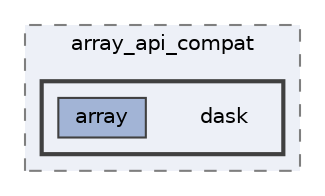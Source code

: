 digraph "/home/jam/Research/IRES-2025/dev/src/llm-scripts/testing/hypothesis-testing/hyp-env/lib/python3.12/site-packages/sklearn/externals/array_api_compat/dask"
{
 // LATEX_PDF_SIZE
  bgcolor="transparent";
  edge [fontname=Helvetica,fontsize=10,labelfontname=Helvetica,labelfontsize=10];
  node [fontname=Helvetica,fontsize=10,shape=box,height=0.2,width=0.4];
  compound=true
  subgraph clusterdir_148276b412abcf5b18eaa00c0de48a4b {
    graph [ bgcolor="#edf0f7", pencolor="grey50", label="array_api_compat", fontname=Helvetica,fontsize=10 style="filled,dashed", URL="dir_148276b412abcf5b18eaa00c0de48a4b.html",tooltip=""]
  subgraph clusterdir_9751c7bc2b3fcef368bf4922f138f4d1 {
    graph [ bgcolor="#edf0f7", pencolor="grey25", label="", fontname=Helvetica,fontsize=10 style="filled,bold", URL="dir_9751c7bc2b3fcef368bf4922f138f4d1.html",tooltip=""]
    dir_9751c7bc2b3fcef368bf4922f138f4d1 [shape=plaintext, label="dask"];
  dir_27615f6e3e02789e9a2ca933bd6e4820 [label="array", fillcolor="#a2b4d6", color="grey25", style="filled", URL="dir_27615f6e3e02789e9a2ca933bd6e4820.html",tooltip=""];
  }
  }
}
